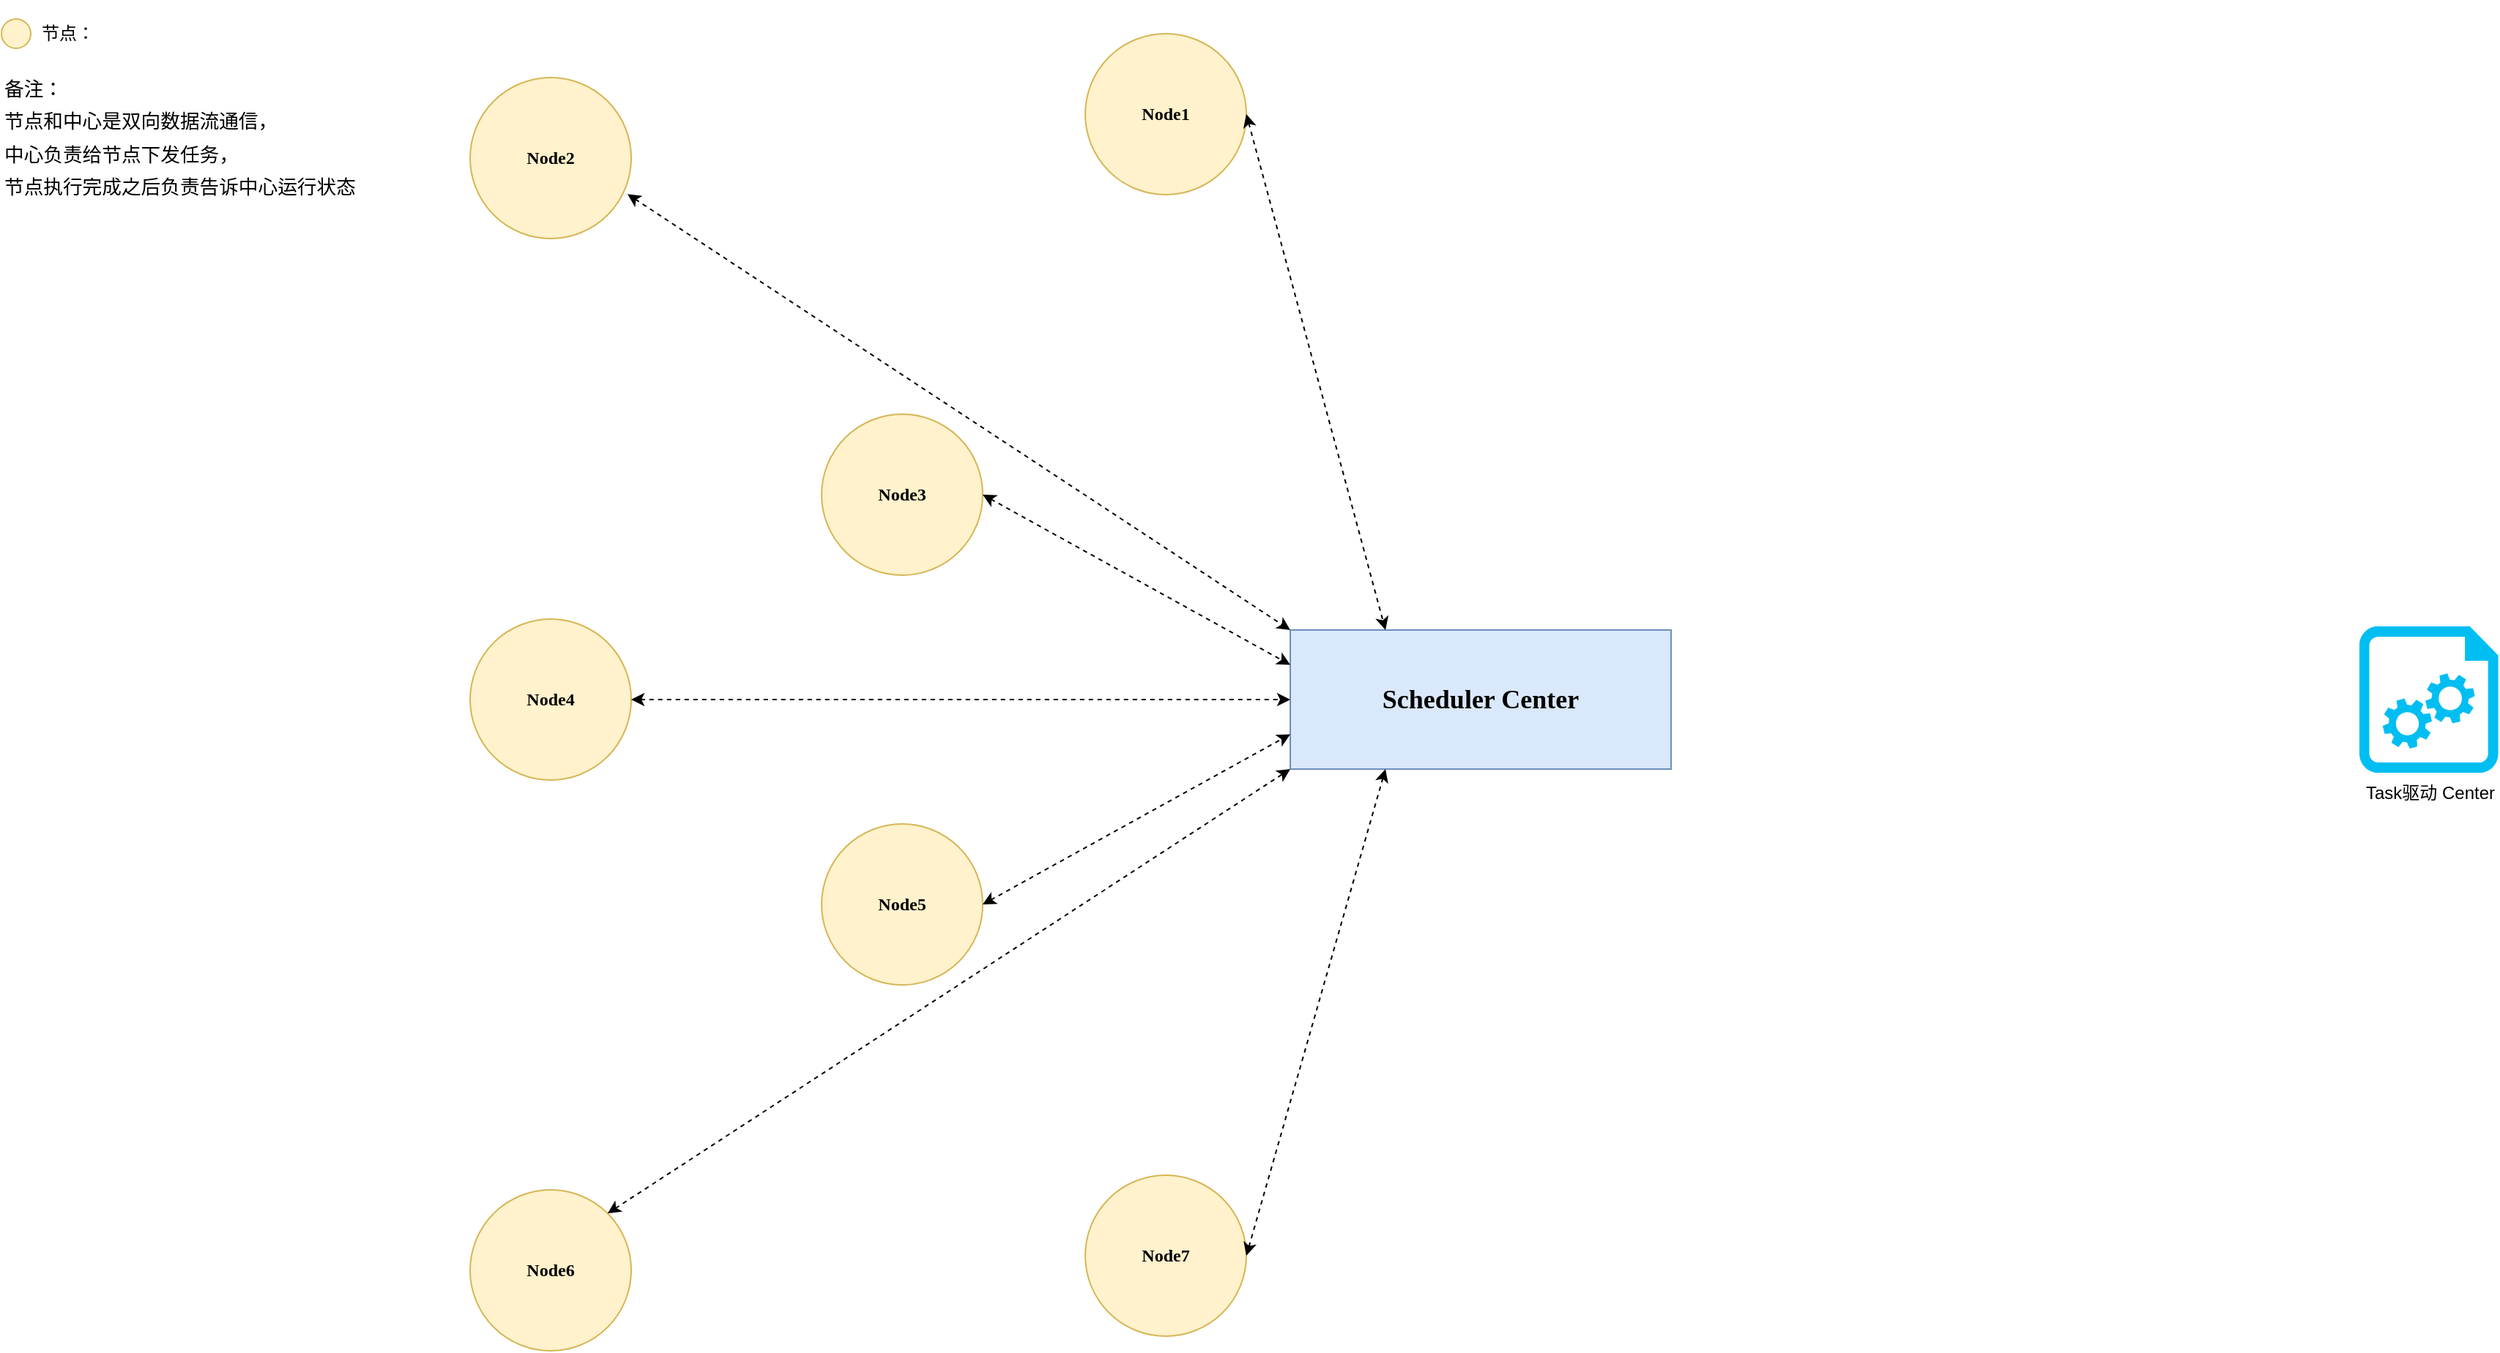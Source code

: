 <mxfile version="12.9.13" type="device"><diagram id="a0S83dEv1JZFuqAiwJ3T" name="第 1 页"><mxGraphModel dx="2526" dy="1238" grid="1" gridSize="10" guides="1" tooltips="1" connect="1" arrows="1" fold="1" page="1" pageScale="1" pageWidth="1920" pageHeight="1200" math="0" shadow="0"><root><mxCell id="0"/><mxCell id="1" parent="0"/><mxCell id="Yq_WSlLHTi0LcYUyhl6A-1" value="&lt;h4&gt;&lt;font face=&quot;Verdana&quot;&gt;Node3&lt;/font&gt;&lt;/h4&gt;" style="ellipse;whiteSpace=wrap;html=1;aspect=fixed;fillColor=#fff2cc;strokeColor=#d6b656;" vertex="1" parent="1"><mxGeometry x="600" y="310" width="110" height="110" as="geometry"/></mxCell><mxCell id="Yq_WSlLHTi0LcYUyhl6A-2" value="&lt;h4&gt;&lt;font face=&quot;Verdana&quot;&gt;Node4&lt;/font&gt;&lt;/h4&gt;" style="ellipse;whiteSpace=wrap;html=1;aspect=fixed;fillColor=#fff2cc;strokeColor=#d6b656;" vertex="1" parent="1"><mxGeometry x="360" y="450" width="110" height="110" as="geometry"/></mxCell><mxCell id="Yq_WSlLHTi0LcYUyhl6A-3" value="&lt;h4&gt;&lt;font face=&quot;Verdana&quot;&gt;Node5&lt;/font&gt;&lt;/h4&gt;" style="ellipse;whiteSpace=wrap;html=1;aspect=fixed;fillColor=#fff2cc;strokeColor=#d6b656;" vertex="1" parent="1"><mxGeometry x="600" y="590" width="110" height="110" as="geometry"/></mxCell><mxCell id="Yq_WSlLHTi0LcYUyhl6A-4" value="&lt;h4&gt;&lt;font face=&quot;Verdana&quot;&gt;Node2&lt;/font&gt;&lt;/h4&gt;" style="ellipse;whiteSpace=wrap;html=1;aspect=fixed;fillColor=#fff2cc;strokeColor=#d6b656;" vertex="1" parent="1"><mxGeometry x="360" y="80" width="110" height="110" as="geometry"/></mxCell><mxCell id="Yq_WSlLHTi0LcYUyhl6A-5" value="&lt;h4&gt;&lt;font face=&quot;Verdana&quot;&gt;Node1&lt;/font&gt;&lt;/h4&gt;" style="ellipse;whiteSpace=wrap;html=1;aspect=fixed;strokeColor=#d6b656;fillColor=#fff2cc;" vertex="1" parent="1"><mxGeometry x="780" y="50" width="110" height="110" as="geometry"/></mxCell><mxCell id="Yq_WSlLHTi0LcYUyhl6A-6" value="&lt;h4&gt;&lt;font face=&quot;Verdana&quot;&gt;Node6&lt;/font&gt;&lt;/h4&gt;" style="ellipse;whiteSpace=wrap;html=1;aspect=fixed;fillColor=#fff2cc;strokeColor=#d6b656;" vertex="1" parent="1"><mxGeometry x="360" y="840" width="110" height="110" as="geometry"/></mxCell><mxCell id="Yq_WSlLHTi0LcYUyhl6A-7" value="&lt;h4&gt;&lt;font face=&quot;Verdana&quot;&gt;Node7&lt;/font&gt;&lt;/h4&gt;" style="ellipse;whiteSpace=wrap;html=1;aspect=fixed;fillColor=#fff2cc;strokeColor=#d6b656;" vertex="1" parent="1"><mxGeometry x="780" y="830" width="110" height="110" as="geometry"/></mxCell><mxCell id="Yq_WSlLHTi0LcYUyhl6A-8" value="&lt;h2&gt;&lt;font face=&quot;Times New Roman&quot;&gt;Scheduler Center&lt;/font&gt;&lt;/h2&gt;" style="rounded=0;whiteSpace=wrap;html=1;fillColor=#dae8fc;strokeColor=#6c8ebf;" vertex="1" parent="1"><mxGeometry x="920" y="457.5" width="260" height="95" as="geometry"/></mxCell><mxCell id="Yq_WSlLHTi0LcYUyhl6A-19" style="edgeStyle=orthogonalEdgeStyle;rounded=0;orthogonalLoop=1;jettySize=auto;html=1;exitX=0.5;exitY=1;exitDx=0;exitDy=0;" edge="1" parent="1" source="Yq_WSlLHTi0LcYUyhl6A-4" target="Yq_WSlLHTi0LcYUyhl6A-4"><mxGeometry relative="1" as="geometry"/></mxCell><mxCell id="Yq_WSlLHTi0LcYUyhl6A-20" value="&lt;h4&gt;&lt;br&gt;&lt;/h4&gt;" style="ellipse;whiteSpace=wrap;html=1;aspect=fixed;strokeColor=#d6b656;fillColor=#fff2cc;" vertex="1" parent="1"><mxGeometry x="40" y="40" width="20" height="20" as="geometry"/></mxCell><mxCell id="Yq_WSlLHTi0LcYUyhl6A-21" value="节点：" style="text;html=1;align=center;verticalAlign=middle;resizable=0;points=[];autosize=1;" vertex="1" parent="1"><mxGeometry x="60" y="40" width="50" height="20" as="geometry"/></mxCell><mxCell id="Yq_WSlLHTi0LcYUyhl6A-22" value="&lt;font style=&quot;font-size: 16px&quot;&gt;&lt;sup&gt;备注：&lt;br&gt;节点和中心是双向数据流通信，&lt;br&gt;中心负责给节点下发任务，&lt;br&gt;节点执行完成之后负责告诉中心运行状态&lt;/sup&gt;&lt;/font&gt;" style="text;html=1;align=left;verticalAlign=middle;resizable=0;points=[];autosize=1;" vertex="1" parent="1"><mxGeometry x="40" y="80" width="260" height="90" as="geometry"/></mxCell><mxCell id="Yq_WSlLHTi0LcYUyhl6A-23" value="" style="endArrow=classic;startArrow=classic;html=1;dashed=1;entryX=0.25;entryY=0;entryDx=0;entryDy=0;exitX=1;exitY=0.5;exitDx=0;exitDy=0;" edge="1" parent="1" source="Yq_WSlLHTi0LcYUyhl6A-5" target="Yq_WSlLHTi0LcYUyhl6A-8"><mxGeometry width="50" height="50" relative="1" as="geometry"><mxPoint x="900" y="370" as="sourcePoint"/><mxPoint x="950" y="320" as="targetPoint"/></mxGeometry></mxCell><mxCell id="Yq_WSlLHTi0LcYUyhl6A-24" value="" style="endArrow=classic;startArrow=classic;html=1;dashed=1;entryX=0;entryY=0;entryDx=0;entryDy=0;exitX=0.977;exitY=0.724;exitDx=0;exitDy=0;exitPerimeter=0;" edge="1" parent="1" source="Yq_WSlLHTi0LcYUyhl6A-4" target="Yq_WSlLHTi0LcYUyhl6A-8"><mxGeometry width="50" height="50" relative="1" as="geometry"><mxPoint x="870" y="235" as="sourcePoint"/><mxPoint x="1165" y="467.5" as="targetPoint"/></mxGeometry></mxCell><mxCell id="Yq_WSlLHTi0LcYUyhl6A-25" value="" style="endArrow=classic;startArrow=classic;html=1;dashed=1;entryX=0;entryY=0.25;entryDx=0;entryDy=0;exitX=1;exitY=0.5;exitDx=0;exitDy=0;" edge="1" parent="1" source="Yq_WSlLHTi0LcYUyhl6A-1" target="Yq_WSlLHTi0LcYUyhl6A-8"><mxGeometry width="50" height="50" relative="1" as="geometry"><mxPoint x="737.47" y="309.64" as="sourcePoint"/><mxPoint x="1100" y="467.5" as="targetPoint"/></mxGeometry></mxCell><mxCell id="Yq_WSlLHTi0LcYUyhl6A-26" value="" style="endArrow=classic;startArrow=classic;html=1;dashed=1;entryX=0;entryY=0.5;entryDx=0;entryDy=0;exitX=1;exitY=0.5;exitDx=0;exitDy=0;" edge="1" parent="1" source="Yq_WSlLHTi0LcYUyhl6A-2" target="Yq_WSlLHTi0LcYUyhl6A-8"><mxGeometry width="50" height="50" relative="1" as="geometry"><mxPoint x="620" y="365" as="sourcePoint"/><mxPoint x="1100" y="491.25" as="targetPoint"/></mxGeometry></mxCell><mxCell id="Yq_WSlLHTi0LcYUyhl6A-27" value="" style="endArrow=classic;startArrow=classic;html=1;dashed=1;entryX=0;entryY=0.75;entryDx=0;entryDy=0;exitX=1;exitY=0.5;exitDx=0;exitDy=0;" edge="1" parent="1" source="Yq_WSlLHTi0LcYUyhl6A-3" target="Yq_WSlLHTi0LcYUyhl6A-8"><mxGeometry width="50" height="50" relative="1" as="geometry"><mxPoint x="570" y="515" as="sourcePoint"/><mxPoint x="1100" y="515" as="targetPoint"/></mxGeometry></mxCell><mxCell id="Yq_WSlLHTi0LcYUyhl6A-28" value="" style="endArrow=classic;startArrow=classic;html=1;dashed=1;entryX=0;entryY=1;entryDx=0;entryDy=0;exitX=1;exitY=0;exitDx=0;exitDy=0;" edge="1" parent="1" source="Yq_WSlLHTi0LcYUyhl6A-6" target="Yq_WSlLHTi0LcYUyhl6A-8"><mxGeometry width="50" height="50" relative="1" as="geometry"><mxPoint x="603.891" y="626.109" as="sourcePoint"/><mxPoint x="1100" y="538.75" as="targetPoint"/></mxGeometry></mxCell><mxCell id="Yq_WSlLHTi0LcYUyhl6A-29" value="" style="endArrow=classic;startArrow=classic;html=1;dashed=1;entryX=0.25;entryY=1;entryDx=0;entryDy=0;exitX=1;exitY=0.5;exitDx=0;exitDy=0;" edge="1" parent="1" source="Yq_WSlLHTi0LcYUyhl6A-7" target="Yq_WSlLHTi0LcYUyhl6A-8"><mxGeometry width="50" height="50" relative="1" as="geometry"><mxPoint x="724.187" y="686.407" as="sourcePoint"/><mxPoint x="1100" y="562.5" as="targetPoint"/></mxGeometry></mxCell><mxCell id="Yq_WSlLHTi0LcYUyhl6A-32" value="Task驱动 Center" style="verticalLabelPosition=bottom;html=1;verticalAlign=top;align=center;strokeColor=none;fillColor=#00BEF2;shape=mxgraph.azure.startup_task;pointerEvents=1;" vertex="1" parent="1"><mxGeometry x="1650" y="455" width="95" height="100" as="geometry"/></mxCell></root></mxGraphModel></diagram></mxfile>